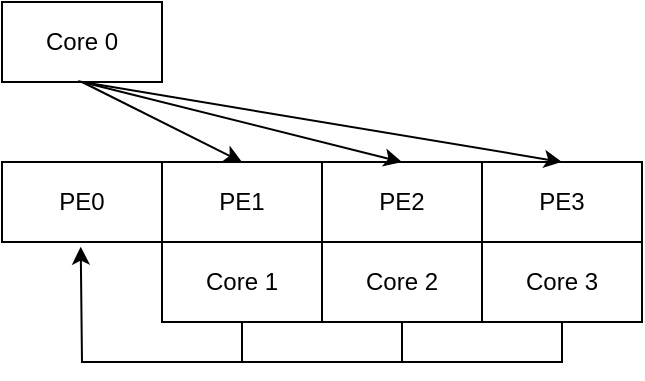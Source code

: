 <mxfile version="26.0.6">
  <diagram name="ページ1" id="RiC1qsOWWhuBx3b6LQET">
    <mxGraphModel dx="691" dy="369" grid="1" gridSize="10" guides="1" tooltips="1" connect="1" arrows="1" fold="1" page="1" pageScale="1" pageWidth="827" pageHeight="1169" math="0" shadow="0">
      <root>
        <mxCell id="0" />
        <mxCell id="1" parent="0" />
        <mxCell id="qzr4x4b0WC48PWO0vG4D-1" value="PE0" style="rounded=0;whiteSpace=wrap;html=1;" vertex="1" parent="1">
          <mxGeometry x="160" y="520" width="80" height="40" as="geometry" />
        </mxCell>
        <mxCell id="qzr4x4b0WC48PWO0vG4D-2" value="PE1" style="rounded=0;whiteSpace=wrap;html=1;" vertex="1" parent="1">
          <mxGeometry x="240" y="520" width="80" height="40" as="geometry" />
        </mxCell>
        <mxCell id="qzr4x4b0WC48PWO0vG4D-3" value="PE2" style="rounded=0;whiteSpace=wrap;html=1;" vertex="1" parent="1">
          <mxGeometry x="320" y="520" width="80" height="40" as="geometry" />
        </mxCell>
        <mxCell id="qzr4x4b0WC48PWO0vG4D-4" value="PE3" style="rounded=0;whiteSpace=wrap;html=1;" vertex="1" parent="1">
          <mxGeometry x="400" y="520" width="80" height="40" as="geometry" />
        </mxCell>
        <mxCell id="qzr4x4b0WC48PWO0vG4D-6" value="Core 0" style="rounded=0;whiteSpace=wrap;html=1;" vertex="1" parent="1">
          <mxGeometry x="160" y="440" width="80" height="40" as="geometry" />
        </mxCell>
        <mxCell id="qzr4x4b0WC48PWO0vG4D-7" value="Core 1" style="rounded=0;whiteSpace=wrap;html=1;" vertex="1" parent="1">
          <mxGeometry x="240" y="560" width="80" height="40" as="geometry" />
        </mxCell>
        <mxCell id="qzr4x4b0WC48PWO0vG4D-8" value="Core 2" style="rounded=0;whiteSpace=wrap;html=1;" vertex="1" parent="1">
          <mxGeometry x="320" y="560" width="80" height="40" as="geometry" />
        </mxCell>
        <mxCell id="qzr4x4b0WC48PWO0vG4D-9" value="Core 3" style="rounded=0;whiteSpace=wrap;html=1;" vertex="1" parent="1">
          <mxGeometry x="400" y="560" width="80" height="40" as="geometry" />
        </mxCell>
        <mxCell id="qzr4x4b0WC48PWO0vG4D-11" value="" style="endArrow=classic;html=1;rounded=0;exitX=0.5;exitY=1;exitDx=0;exitDy=0;entryX=0.5;entryY=0;entryDx=0;entryDy=0;" edge="1" parent="1" source="qzr4x4b0WC48PWO0vG4D-6" target="qzr4x4b0WC48PWO0vG4D-2">
          <mxGeometry width="50" height="50" relative="1" as="geometry">
            <mxPoint x="240" y="650" as="sourcePoint" />
            <mxPoint x="290" y="600" as="targetPoint" />
          </mxGeometry>
        </mxCell>
        <mxCell id="qzr4x4b0WC48PWO0vG4D-12" value="" style="endArrow=classic;html=1;rounded=0;exitX=0.475;exitY=0.992;exitDx=0;exitDy=0;entryX=0.5;entryY=0;entryDx=0;entryDy=0;exitPerimeter=0;" edge="1" parent="1" source="qzr4x4b0WC48PWO0vG4D-6" target="qzr4x4b0WC48PWO0vG4D-4">
          <mxGeometry width="50" height="50" relative="1" as="geometry">
            <mxPoint x="350" y="475" as="sourcePoint" />
            <mxPoint x="428" y="513" as="targetPoint" />
          </mxGeometry>
        </mxCell>
        <mxCell id="qzr4x4b0WC48PWO0vG4D-13" value="" style="endArrow=classic;html=1;rounded=0;entryX=0.5;entryY=0;entryDx=0;entryDy=0;exitX=0.5;exitY=1;exitDx=0;exitDy=0;" edge="1" parent="1" source="qzr4x4b0WC48PWO0vG4D-6" target="qzr4x4b0WC48PWO0vG4D-3">
          <mxGeometry width="50" height="50" relative="1" as="geometry">
            <mxPoint x="190" y="490" as="sourcePoint" />
            <mxPoint x="358" y="520" as="targetPoint" />
          </mxGeometry>
        </mxCell>
        <mxCell id="qzr4x4b0WC48PWO0vG4D-14" value="" style="endArrow=classic;html=1;rounded=0;exitX=0.5;exitY=1;exitDx=0;exitDy=0;entryX=0.492;entryY=1.058;entryDx=0;entryDy=0;entryPerimeter=0;" edge="1" parent="1" source="qzr4x4b0WC48PWO0vG4D-7" target="qzr4x4b0WC48PWO0vG4D-1">
          <mxGeometry width="50" height="50" relative="1" as="geometry">
            <mxPoint x="280" y="583.68" as="sourcePoint" />
            <mxPoint x="198" y="545" as="targetPoint" />
            <Array as="points">
              <mxPoint x="280" y="620" />
              <mxPoint x="200" y="620" />
            </Array>
          </mxGeometry>
        </mxCell>
        <mxCell id="qzr4x4b0WC48PWO0vG4D-15" value="" style="endArrow=none;html=1;rounded=0;entryX=0.5;entryY=1;entryDx=0;entryDy=0;" edge="1" parent="1" target="qzr4x4b0WC48PWO0vG4D-8">
          <mxGeometry width="50" height="50" relative="1" as="geometry">
            <mxPoint x="280" y="620" as="sourcePoint" />
            <mxPoint x="350" y="600" as="targetPoint" />
            <Array as="points">
              <mxPoint x="360" y="620" />
            </Array>
          </mxGeometry>
        </mxCell>
        <mxCell id="qzr4x4b0WC48PWO0vG4D-16" value="" style="endArrow=none;html=1;rounded=0;entryX=0.5;entryY=1;entryDx=0;entryDy=0;" edge="1" parent="1">
          <mxGeometry width="50" height="50" relative="1" as="geometry">
            <mxPoint x="360" y="620" as="sourcePoint" />
            <mxPoint x="440" y="600" as="targetPoint" />
            <Array as="points">
              <mxPoint x="440" y="620" />
            </Array>
          </mxGeometry>
        </mxCell>
      </root>
    </mxGraphModel>
  </diagram>
</mxfile>
